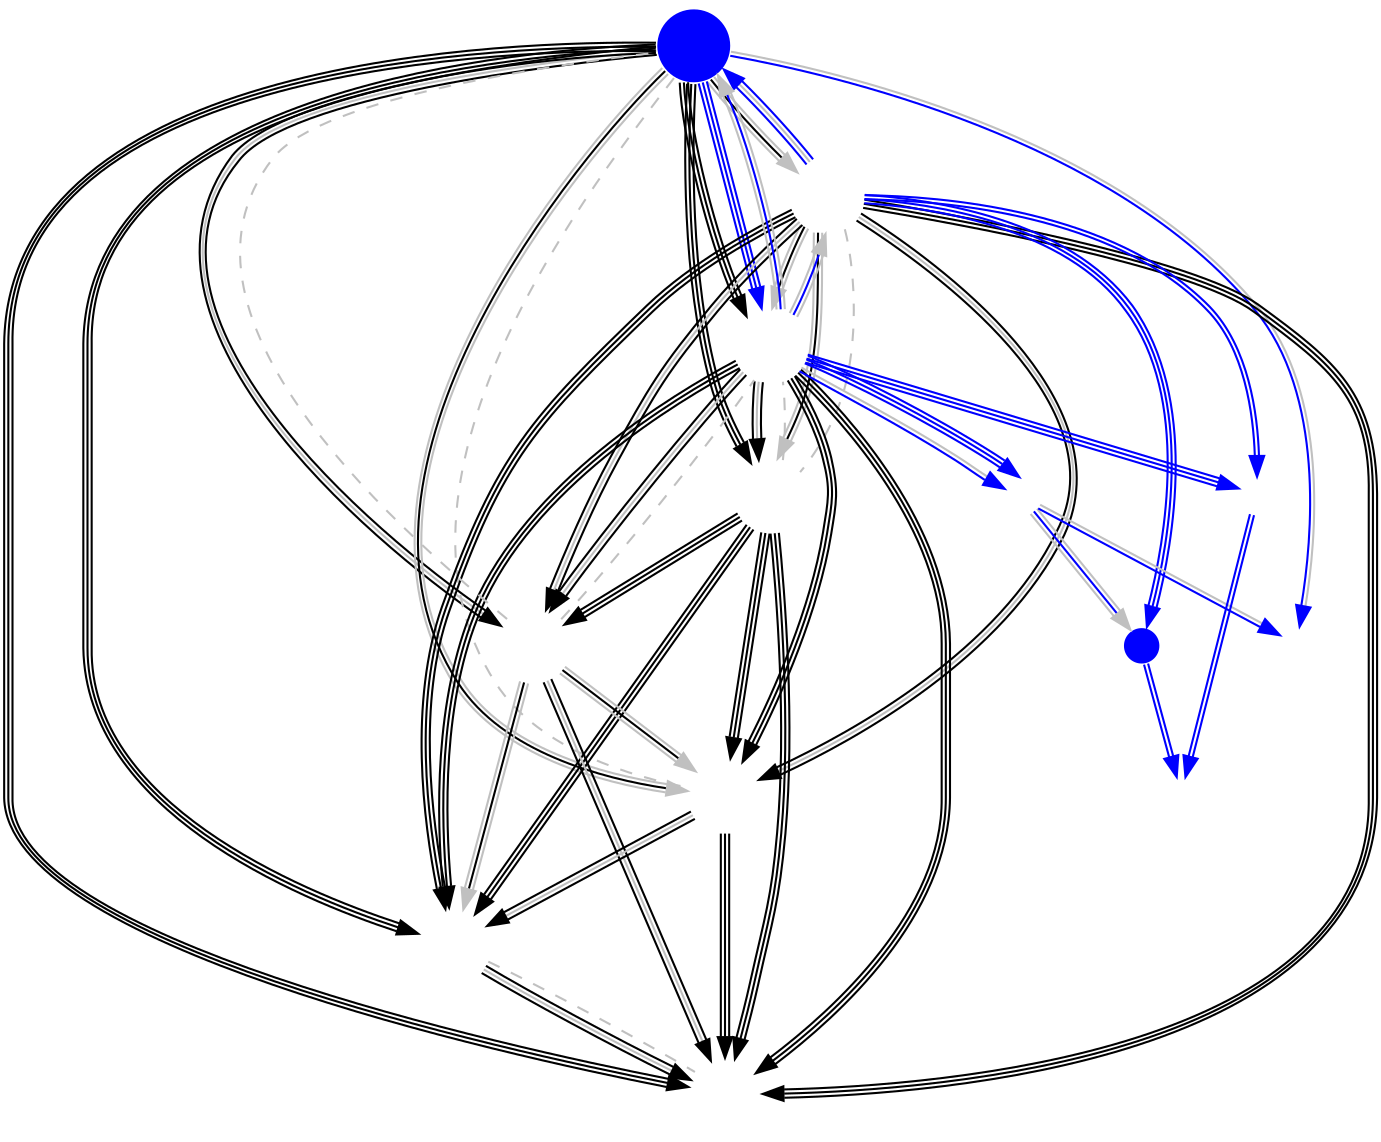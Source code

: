 digraph EU {
	node [shape=circle fixedsize=true width=.5 label="" color="white" margin=0.5];
	imagepath="logos/";
	TL	[image="liquid.png" style="filled" fillcolor="blue"];
	FNC	[image="fnatic.png"];
	DIG	[image="dignitas.png"];
	EXP	[image="expert.png"];
	PD	[image="playing-ducks.png"];
	BEG	[image="begenius.png"];
	SNG	[image="team-synergy.png"];
	TRC	[image="tricked.png"];

	/* Week 1 */
	TL	->	DIG		[ color="black:black:black" ]
	EXP	->	PD		[ color="black:black:black" ]
	SNG	->	BEG		[ color="black:gray:black" ]
	FNC	->	TRC		[ color="black:gray:black" ]
	EXP	->	TRC		[ color="black:black:black" ]
	TL	->	FNC		[ color="gray:black:gray" ]

	/* Week 2 */
	DIG	->	SNG		[ color="black:black:black" ]
	PD	->	BEG		[ color="black:gray:black" ]
	DIG	->	TRC		[ color="black:black:black" ]
	TL	->	PD		[ color="black:gray:black" ]
	FNC	->	SNG		[ color="black:black:black" ]
	EXP	->	BEG		[ color="black:black:black" ]

	/* Week 3 */
	PD	->	TRC		[ color="gray:black:gray" ]
	FNC	->	BEG		[ color="black:black:black" ]
	TL	->	SNG		[ color="black:black:black" ]
	DIG	->	EXP		[ color="black:gray:black" ]
	FNC	->	EXP		[ color="gray:black:gray" ]
	TRC	->	SNG		[ color="black:gray:black" ]

	/* Week 4 */
	DIG	->	PD		[ color="black:gray:black" ]
	TL	->	BEG		[ color="black:black:black" ]
	TRC	->	BEG		[ color="black:black:black" ]
	TL	->	EXP		[ color="black:black:black" ]
	FNC	->	DIG		[ color="gray:black:gray" ]
	PD	->	SNG		[ color="gray:black:gray" ]

	/* Week 5 */
	FNC	->	PD		[ color="black:gray:black" ]
	TL	->	TRC		[ color="gray:black:gray" ]
	DIG	->	BEG		[ color="black:black:black" ]
	EXP	->	SNG		[ color="black:black:black" ]



	/*** Western Clash ***/
	node [ width="0.25" ]
	T8	[image="team-8.png"];
	TS	[image="tempo-storm.png" style=filled fillcolor=blue];
	GFE	[image="gale-force-esports.png"];
	NOM	[image="nomia.png"]
	INF	[image="infamous.png"]

	/* Upper Bracket: Round 1 */
	TL	->	NOM	[ color="blue:gray" ]
	DIG	->	T8	[ color="blue:gray" ]
	TS	->	INF	[ color="blue:blue" ]
	FNC	->	GFE	[ color="blue:blue" ]

	/* Lower Bracket: Round 1 */
	T8	->	NOM	[ color="blue:gray" ]
	GFE	->	INF	[ color="blue:blue" ]
	
	/* Upper Bracket: Round 2 */
	TL	->	DIG	[ color="blue:blue:blue" ]
	FNC	->	TS	[ color="blue:blue:blue" ]

	/* Lower Bracket: Round 2 */
	T8	->	TS	[ color="gray:blue:gray" ]
	DIG	->	GFE	[ color="blue:blue:blue" ]

	/* Upper Bracket: Round 3 */
	FNC	->	TL	[ color="blue:gray:blue" ]

	/* Lower Bracket: Round 3 */
	DIG	->	T8	[ color="blue:blue:blue" ]

	/* Upper Bracket: Round 4 */
	DIG	->	FNC	[ color="gray:blue:gray" ]

	/* Lower Bracket: Round 4 */
	DIG	->	TL	[ color="gray:blue:gray" ]


	edge [ color="gray" dir="none" constraint="false" style="dashed"]

	/* Week 6 */
	FNC	->	EXP
	TL	->	TRC
	SNG	->	BEG
	PD	->	DIG
	PD	->	TL
	EXP	->	DIG
	
}
